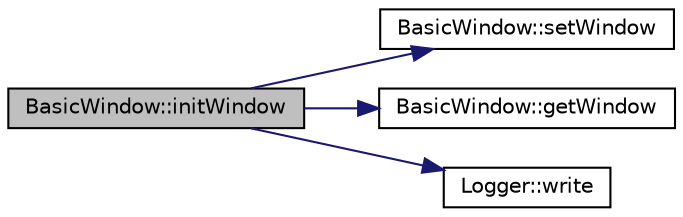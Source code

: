 digraph "BasicWindow::initWindow"
{
  edge [fontname="Helvetica",fontsize="10",labelfontname="Helvetica",labelfontsize="10"];
  node [fontname="Helvetica",fontsize="10",shape=record];
  rankdir="LR";
  Node1 [label="BasicWindow::initWindow",height=0.2,width=0.4,color="black", fillcolor="grey75", style="filled", fontcolor="black"];
  Node1 -> Node2 [color="midnightblue",fontsize="10",style="solid",fontname="Helvetica"];
  Node2 [label="BasicWindow::setWindow",height=0.2,width=0.4,color="black", fillcolor="white", style="filled",URL="$class_basic_window.html#ab97041d3e4003aa4dd534f94ff397a75"];
  Node1 -> Node3 [color="midnightblue",fontsize="10",style="solid",fontname="Helvetica"];
  Node3 [label="BasicWindow::getWindow",height=0.2,width=0.4,color="black", fillcolor="white", style="filled",URL="$class_basic_window.html#a29bbe2dfe79ff2d054823b2e8ae27b4d"];
  Node1 -> Node4 [color="midnightblue",fontsize="10",style="solid",fontname="Helvetica"];
  Node4 [label="Logger::write",height=0.2,width=0.4,color="black", fillcolor="white", style="filled",URL="$class_logger.html#a614edec0c80a48fabf74675ee8a316c0"];
}

